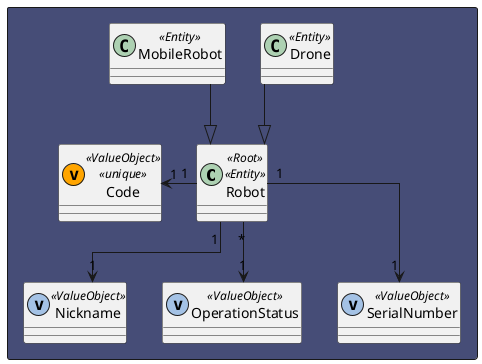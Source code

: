 @startuml

skinparam linetype ortho

'========================================================
rectangle #464D77{
class Robot << Root >> << Entity >>
class Drone  << Entity >>
class MobileRobot  << Entity >>

class Code  << (v,orange) ValueObject >> << unique >>
class Nickname  << (v,#A4C2E5) ValueObject >>
class OperationStatus  << (v,#A4C2E5) ValueObject >>
class SerialNumber  << (v,#A4C2E5) ValueObject >>
}
'========================================================

Robot <|-u- MobileRobot
Robot <|-u- Drone
Robot "1"-l->"1" Code
Robot "*"-d->"1" OperationStatus
Robot "1"-->"1" Nickname
Robot "1"-->"1" SerialNumber


@enduml
